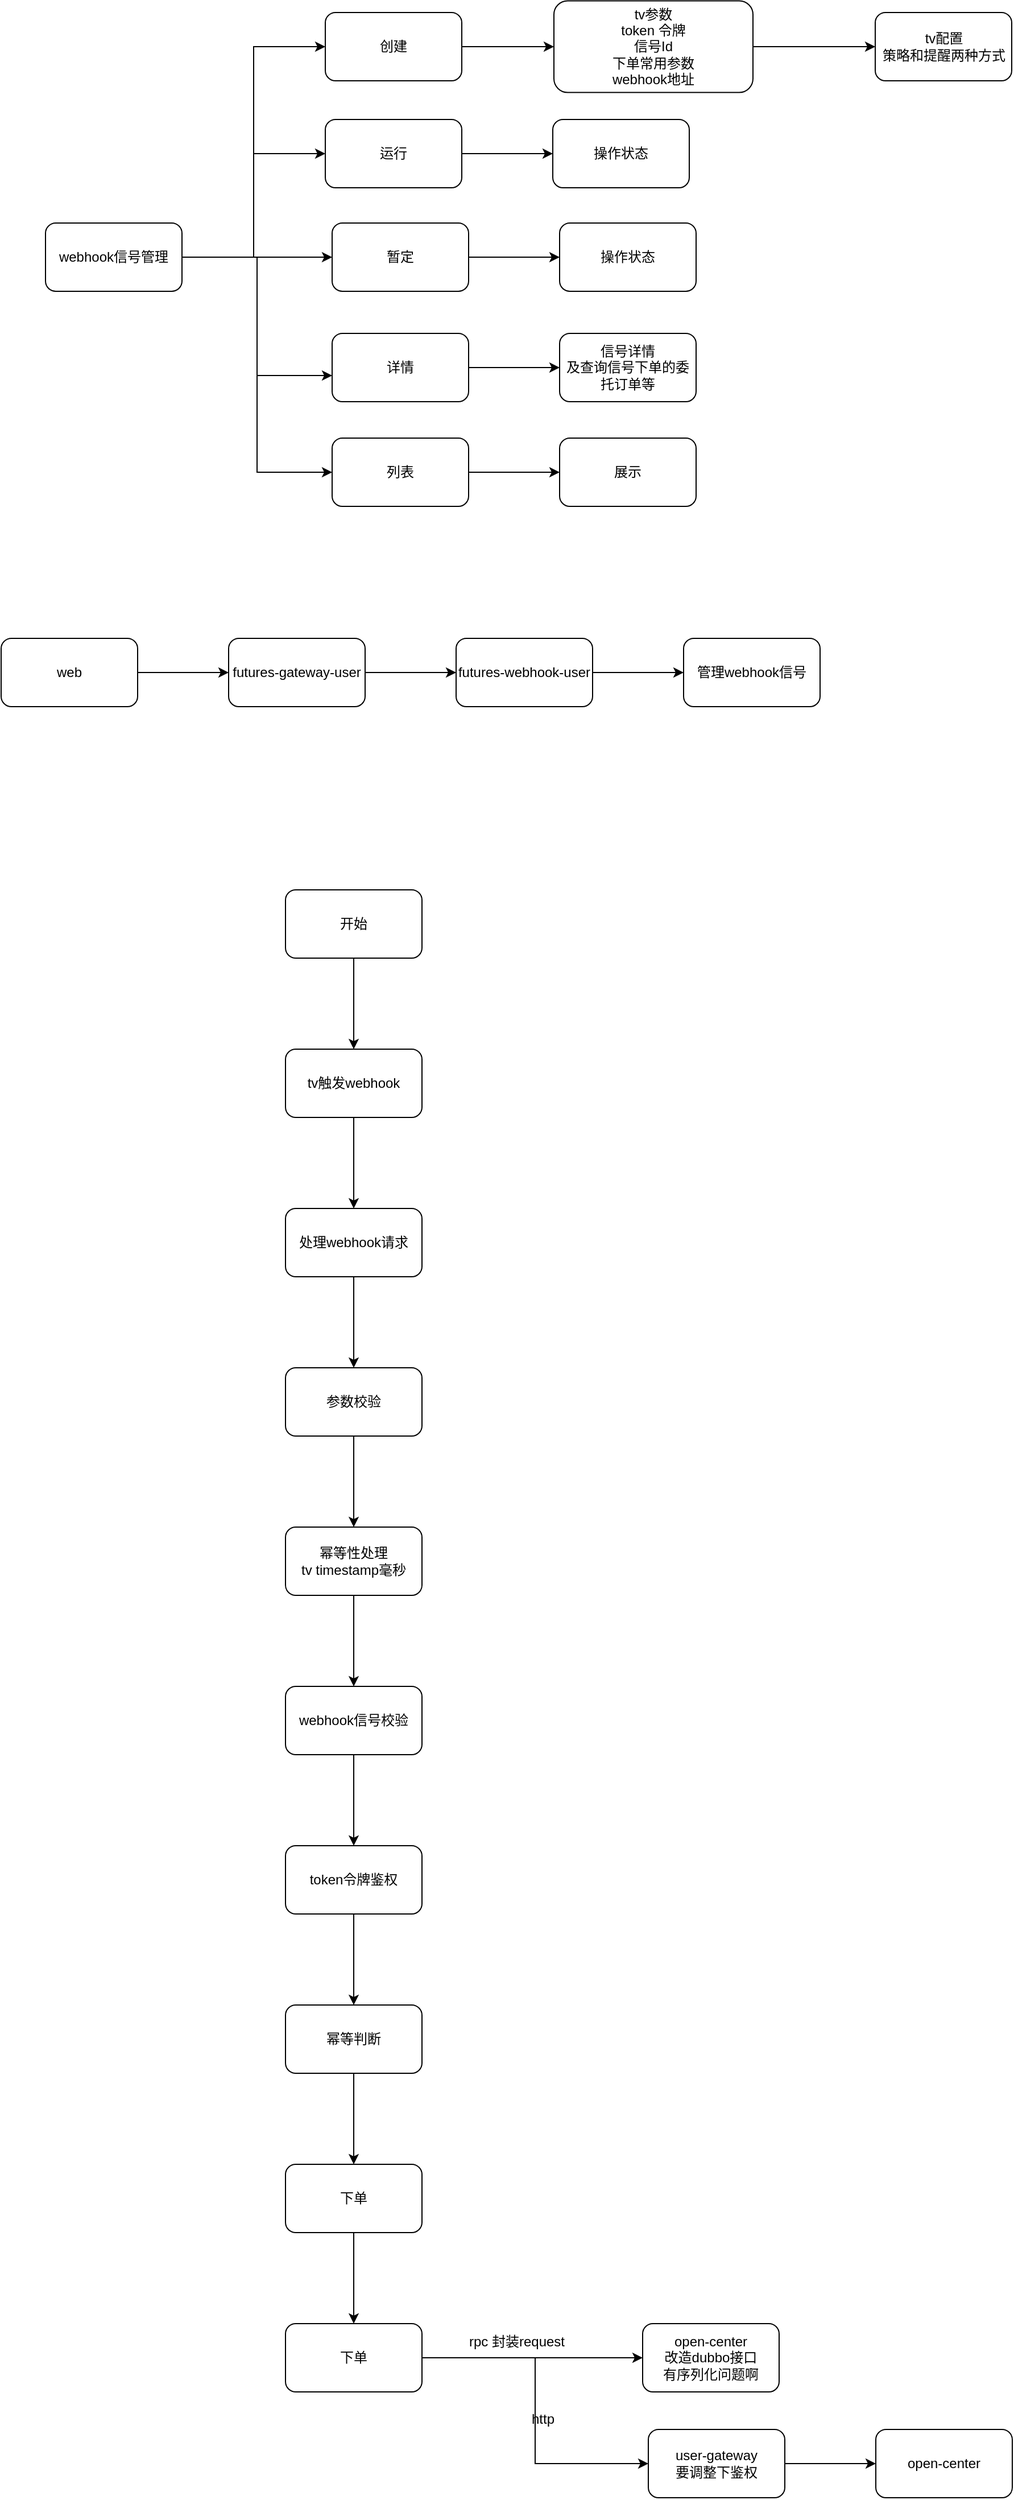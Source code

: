 <mxfile version="28.2.5" pages="3">
  <diagram name="合约webhook" id="zXa76Hk7P29VrVAosaVa">
    <mxGraphModel dx="946" dy="603" grid="0" gridSize="10" guides="1" tooltips="1" connect="1" arrows="1" fold="1" page="1" pageScale="1" pageWidth="9000" pageHeight="9020" math="0" shadow="0">
      <root>
        <mxCell id="0" />
        <mxCell id="1" parent="0" />
        <mxCell id="matDi5zSS8P4dyu_T_uE-33" style="edgeStyle=orthogonalEdgeStyle;rounded=0;orthogonalLoop=1;jettySize=auto;html=1;entryX=0;entryY=0.5;entryDx=0;entryDy=0;" edge="1" parent="1" source="matDi5zSS8P4dyu_T_uE-21" target="matDi5zSS8P4dyu_T_uE-25">
          <mxGeometry relative="1" as="geometry" />
        </mxCell>
        <mxCell id="matDi5zSS8P4dyu_T_uE-34" style="edgeStyle=orthogonalEdgeStyle;rounded=0;orthogonalLoop=1;jettySize=auto;html=1;entryX=0;entryY=0.5;entryDx=0;entryDy=0;" edge="1" parent="1" source="matDi5zSS8P4dyu_T_uE-21" target="matDi5zSS8P4dyu_T_uE-24">
          <mxGeometry relative="1" as="geometry" />
        </mxCell>
        <mxCell id="matDi5zSS8P4dyu_T_uE-35" style="edgeStyle=orthogonalEdgeStyle;rounded=0;orthogonalLoop=1;jettySize=auto;html=1;" edge="1" parent="1" source="matDi5zSS8P4dyu_T_uE-21" target="matDi5zSS8P4dyu_T_uE-26">
          <mxGeometry relative="1" as="geometry" />
        </mxCell>
        <mxCell id="matDi5zSS8P4dyu_T_uE-37" style="edgeStyle=orthogonalEdgeStyle;rounded=0;orthogonalLoop=1;jettySize=auto;html=1;entryX=0;entryY=0.5;entryDx=0;entryDy=0;" edge="1" parent="1" source="matDi5zSS8P4dyu_T_uE-21" target="matDi5zSS8P4dyu_T_uE-28">
          <mxGeometry relative="1" as="geometry" />
        </mxCell>
        <mxCell id="matDi5zSS8P4dyu_T_uE-21" value="webhook信号管理" style="rounded=1;whiteSpace=wrap;html=1;" vertex="1" parent="1">
          <mxGeometry x="121" y="298" width="120" height="60" as="geometry" />
        </mxCell>
        <mxCell id="matDi5zSS8P4dyu_T_uE-39" value="" style="edgeStyle=orthogonalEdgeStyle;rounded=0;orthogonalLoop=1;jettySize=auto;html=1;" edge="1" parent="1" source="matDi5zSS8P4dyu_T_uE-24" target="matDi5zSS8P4dyu_T_uE-38">
          <mxGeometry relative="1" as="geometry" />
        </mxCell>
        <mxCell id="matDi5zSS8P4dyu_T_uE-24" value="运行" style="rounded=1;whiteSpace=wrap;html=1;" vertex="1" parent="1">
          <mxGeometry x="367" y="207" width="120" height="60" as="geometry" />
        </mxCell>
        <mxCell id="matDi5zSS8P4dyu_T_uE-30" value="" style="edgeStyle=orthogonalEdgeStyle;rounded=0;orthogonalLoop=1;jettySize=auto;html=1;" edge="1" parent="1" source="matDi5zSS8P4dyu_T_uE-25" target="matDi5zSS8P4dyu_T_uE-29">
          <mxGeometry relative="1" as="geometry" />
        </mxCell>
        <mxCell id="matDi5zSS8P4dyu_T_uE-25" value="创建" style="rounded=1;whiteSpace=wrap;html=1;" vertex="1" parent="1">
          <mxGeometry x="367" y="113" width="120" height="60" as="geometry" />
        </mxCell>
        <mxCell id="matDi5zSS8P4dyu_T_uE-41" value="" style="edgeStyle=orthogonalEdgeStyle;rounded=0;orthogonalLoop=1;jettySize=auto;html=1;" edge="1" parent="1" source="matDi5zSS8P4dyu_T_uE-26" target="matDi5zSS8P4dyu_T_uE-40">
          <mxGeometry relative="1" as="geometry" />
        </mxCell>
        <mxCell id="matDi5zSS8P4dyu_T_uE-26" value="暂定" style="rounded=1;whiteSpace=wrap;html=1;" vertex="1" parent="1">
          <mxGeometry x="373" y="298" width="120" height="60" as="geometry" />
        </mxCell>
        <mxCell id="matDi5zSS8P4dyu_T_uE-43" value="" style="edgeStyle=orthogonalEdgeStyle;rounded=0;orthogonalLoop=1;jettySize=auto;html=1;" edge="1" parent="1" source="matDi5zSS8P4dyu_T_uE-27" target="matDi5zSS8P4dyu_T_uE-42">
          <mxGeometry relative="1" as="geometry" />
        </mxCell>
        <mxCell id="matDi5zSS8P4dyu_T_uE-27" value="详情" style="rounded=1;whiteSpace=wrap;html=1;" vertex="1" parent="1">
          <mxGeometry x="373" y="395" width="120" height="60" as="geometry" />
        </mxCell>
        <mxCell id="matDi5zSS8P4dyu_T_uE-45" value="" style="edgeStyle=orthogonalEdgeStyle;rounded=0;orthogonalLoop=1;jettySize=auto;html=1;" edge="1" parent="1" source="matDi5zSS8P4dyu_T_uE-28" target="matDi5zSS8P4dyu_T_uE-44">
          <mxGeometry relative="1" as="geometry" />
        </mxCell>
        <mxCell id="matDi5zSS8P4dyu_T_uE-28" value="列表" style="rounded=1;whiteSpace=wrap;html=1;" vertex="1" parent="1">
          <mxGeometry x="373" y="487" width="120" height="60" as="geometry" />
        </mxCell>
        <mxCell id="matDi5zSS8P4dyu_T_uE-32" value="" style="edgeStyle=orthogonalEdgeStyle;rounded=0;orthogonalLoop=1;jettySize=auto;html=1;" edge="1" parent="1" source="matDi5zSS8P4dyu_T_uE-29" target="matDi5zSS8P4dyu_T_uE-31">
          <mxGeometry relative="1" as="geometry" />
        </mxCell>
        <mxCell id="matDi5zSS8P4dyu_T_uE-29" value="tv参数&lt;div&gt;token 令牌&lt;/div&gt;&lt;div&gt;信号Id&lt;/div&gt;&lt;div&gt;下单常用参数&lt;/div&gt;&lt;div&gt;webhook地址&lt;/div&gt;" style="whiteSpace=wrap;html=1;rounded=1;" vertex="1" parent="1">
          <mxGeometry x="568" y="102.75" width="175" height="80.5" as="geometry" />
        </mxCell>
        <mxCell id="matDi5zSS8P4dyu_T_uE-31" value="tv配置&lt;div&gt;策略和提醒两种方式&lt;/div&gt;" style="whiteSpace=wrap;html=1;rounded=1;" vertex="1" parent="1">
          <mxGeometry x="850.5" y="113" width="120" height="60" as="geometry" />
        </mxCell>
        <mxCell id="matDi5zSS8P4dyu_T_uE-36" style="edgeStyle=orthogonalEdgeStyle;rounded=0;orthogonalLoop=1;jettySize=auto;html=1;entryX=0;entryY=0.617;entryDx=0;entryDy=0;entryPerimeter=0;" edge="1" parent="1" source="matDi5zSS8P4dyu_T_uE-21" target="matDi5zSS8P4dyu_T_uE-27">
          <mxGeometry relative="1" as="geometry" />
        </mxCell>
        <mxCell id="matDi5zSS8P4dyu_T_uE-38" value="操作状态" style="whiteSpace=wrap;html=1;rounded=1;" vertex="1" parent="1">
          <mxGeometry x="567" y="207" width="120" height="60" as="geometry" />
        </mxCell>
        <mxCell id="matDi5zSS8P4dyu_T_uE-40" value="操作状态" style="whiteSpace=wrap;html=1;rounded=1;" vertex="1" parent="1">
          <mxGeometry x="573" y="298" width="120" height="60" as="geometry" />
        </mxCell>
        <mxCell id="matDi5zSS8P4dyu_T_uE-42" value="信号详情&lt;div&gt;及查询信号下单的委托订单等&lt;/div&gt;" style="whiteSpace=wrap;html=1;rounded=1;" vertex="1" parent="1">
          <mxGeometry x="573" y="395" width="120" height="60" as="geometry" />
        </mxCell>
        <mxCell id="matDi5zSS8P4dyu_T_uE-44" value="展示" style="whiteSpace=wrap;html=1;rounded=1;" vertex="1" parent="1">
          <mxGeometry x="573" y="487" width="120" height="60" as="geometry" />
        </mxCell>
        <mxCell id="matDi5zSS8P4dyu_T_uE-49" value="" style="edgeStyle=orthogonalEdgeStyle;rounded=0;orthogonalLoop=1;jettySize=auto;html=1;" edge="1" parent="1" source="matDi5zSS8P4dyu_T_uE-47" target="matDi5zSS8P4dyu_T_uE-48">
          <mxGeometry relative="1" as="geometry" />
        </mxCell>
        <mxCell id="matDi5zSS8P4dyu_T_uE-47" value="开始" style="rounded=1;whiteSpace=wrap;html=1;" vertex="1" parent="1">
          <mxGeometry x="332" y="884" width="120" height="60" as="geometry" />
        </mxCell>
        <mxCell id="matDi5zSS8P4dyu_T_uE-51" value="" style="edgeStyle=orthogonalEdgeStyle;rounded=0;orthogonalLoop=1;jettySize=auto;html=1;" edge="1" parent="1" source="matDi5zSS8P4dyu_T_uE-48" target="matDi5zSS8P4dyu_T_uE-50">
          <mxGeometry relative="1" as="geometry" />
        </mxCell>
        <mxCell id="matDi5zSS8P4dyu_T_uE-48" value="tv触发webhook" style="whiteSpace=wrap;html=1;rounded=1;" vertex="1" parent="1">
          <mxGeometry x="332" y="1024" width="120" height="60" as="geometry" />
        </mxCell>
        <mxCell id="matDi5zSS8P4dyu_T_uE-53" value="" style="edgeStyle=orthogonalEdgeStyle;rounded=0;orthogonalLoop=1;jettySize=auto;html=1;" edge="1" parent="1" source="matDi5zSS8P4dyu_T_uE-50" target="matDi5zSS8P4dyu_T_uE-52">
          <mxGeometry relative="1" as="geometry" />
        </mxCell>
        <mxCell id="matDi5zSS8P4dyu_T_uE-50" value="处理webhook请求" style="whiteSpace=wrap;html=1;rounded=1;" vertex="1" parent="1">
          <mxGeometry x="332" y="1164" width="120" height="60" as="geometry" />
        </mxCell>
        <mxCell id="matDi5zSS8P4dyu_T_uE-55" value="" style="edgeStyle=orthogonalEdgeStyle;rounded=0;orthogonalLoop=1;jettySize=auto;html=1;" edge="1" parent="1" source="matDi5zSS8P4dyu_T_uE-52" target="matDi5zSS8P4dyu_T_uE-54">
          <mxGeometry relative="1" as="geometry" />
        </mxCell>
        <mxCell id="matDi5zSS8P4dyu_T_uE-52" value="参数校验" style="whiteSpace=wrap;html=1;rounded=1;" vertex="1" parent="1">
          <mxGeometry x="332" y="1304" width="120" height="60" as="geometry" />
        </mxCell>
        <mxCell id="matDi5zSS8P4dyu_T_uE-57" value="" style="edgeStyle=orthogonalEdgeStyle;rounded=0;orthogonalLoop=1;jettySize=auto;html=1;" edge="1" parent="1" source="matDi5zSS8P4dyu_T_uE-54" target="matDi5zSS8P4dyu_T_uE-56">
          <mxGeometry relative="1" as="geometry" />
        </mxCell>
        <mxCell id="matDi5zSS8P4dyu_T_uE-54" value="幂等性处理&lt;div&gt;tv timestamp毫秒&lt;/div&gt;" style="whiteSpace=wrap;html=1;rounded=1;" vertex="1" parent="1">
          <mxGeometry x="332" y="1444" width="120" height="60" as="geometry" />
        </mxCell>
        <mxCell id="matDi5zSS8P4dyu_T_uE-59" value="" style="edgeStyle=orthogonalEdgeStyle;rounded=0;orthogonalLoop=1;jettySize=auto;html=1;" edge="1" parent="1" source="matDi5zSS8P4dyu_T_uE-56" target="matDi5zSS8P4dyu_T_uE-58">
          <mxGeometry relative="1" as="geometry" />
        </mxCell>
        <mxCell id="matDi5zSS8P4dyu_T_uE-56" value="webhook信号校验" style="whiteSpace=wrap;html=1;rounded=1;" vertex="1" parent="1">
          <mxGeometry x="332" y="1584" width="120" height="60" as="geometry" />
        </mxCell>
        <mxCell id="matDi5zSS8P4dyu_T_uE-73" value="" style="edgeStyle=orthogonalEdgeStyle;rounded=0;orthogonalLoop=1;jettySize=auto;html=1;" edge="1" parent="1" source="matDi5zSS8P4dyu_T_uE-58" target="matDi5zSS8P4dyu_T_uE-72">
          <mxGeometry relative="1" as="geometry" />
        </mxCell>
        <mxCell id="matDi5zSS8P4dyu_T_uE-58" value="token令牌鉴权" style="whiteSpace=wrap;html=1;rounded=1;" vertex="1" parent="1">
          <mxGeometry x="332" y="1724" width="120" height="60" as="geometry" />
        </mxCell>
        <mxCell id="matDi5zSS8P4dyu_T_uE-63" value="" style="edgeStyle=orthogonalEdgeStyle;rounded=0;orthogonalLoop=1;jettySize=auto;html=1;" edge="1" parent="1" source="matDi5zSS8P4dyu_T_uE-61" target="matDi5zSS8P4dyu_T_uE-62">
          <mxGeometry relative="1" as="geometry" />
        </mxCell>
        <mxCell id="matDi5zSS8P4dyu_T_uE-61" value="web" style="rounded=1;whiteSpace=wrap;html=1;" vertex="1" parent="1">
          <mxGeometry x="82" y="663" width="120" height="60" as="geometry" />
        </mxCell>
        <mxCell id="matDi5zSS8P4dyu_T_uE-65" value="" style="edgeStyle=orthogonalEdgeStyle;rounded=0;orthogonalLoop=1;jettySize=auto;html=1;" edge="1" parent="1" source="matDi5zSS8P4dyu_T_uE-62" target="matDi5zSS8P4dyu_T_uE-64">
          <mxGeometry relative="1" as="geometry" />
        </mxCell>
        <mxCell id="matDi5zSS8P4dyu_T_uE-62" value="futures-gateway-user" style="whiteSpace=wrap;html=1;rounded=1;" vertex="1" parent="1">
          <mxGeometry x="282" y="663" width="120" height="60" as="geometry" />
        </mxCell>
        <mxCell id="matDi5zSS8P4dyu_T_uE-67" value="" style="edgeStyle=orthogonalEdgeStyle;rounded=0;orthogonalLoop=1;jettySize=auto;html=1;" edge="1" parent="1" source="matDi5zSS8P4dyu_T_uE-64" target="matDi5zSS8P4dyu_T_uE-66">
          <mxGeometry relative="1" as="geometry" />
        </mxCell>
        <mxCell id="matDi5zSS8P4dyu_T_uE-64" value="futures-webhook-user" style="whiteSpace=wrap;html=1;rounded=1;" vertex="1" parent="1">
          <mxGeometry x="482" y="663" width="120" height="60" as="geometry" />
        </mxCell>
        <mxCell id="matDi5zSS8P4dyu_T_uE-66" value="管理webhook信号" style="whiteSpace=wrap;html=1;rounded=1;" vertex="1" parent="1">
          <mxGeometry x="682" y="663" width="120" height="60" as="geometry" />
        </mxCell>
        <mxCell id="matDi5zSS8P4dyu_T_uE-77" value="" style="edgeStyle=orthogonalEdgeStyle;rounded=0;orthogonalLoop=1;jettySize=auto;html=1;" edge="1" parent="1" source="matDi5zSS8P4dyu_T_uE-72" target="matDi5zSS8P4dyu_T_uE-76">
          <mxGeometry relative="1" as="geometry" />
        </mxCell>
        <mxCell id="matDi5zSS8P4dyu_T_uE-72" value="幂等判断" style="whiteSpace=wrap;html=1;rounded=1;" vertex="1" parent="1">
          <mxGeometry x="332" y="1864" width="120" height="60" as="geometry" />
        </mxCell>
        <mxCell id="matDi5zSS8P4dyu_T_uE-89" value="" style="edgeStyle=orthogonalEdgeStyle;rounded=0;orthogonalLoop=1;jettySize=auto;html=1;" edge="1" parent="1" source="matDi5zSS8P4dyu_T_uE-76" target="matDi5zSS8P4dyu_T_uE-88">
          <mxGeometry relative="1" as="geometry" />
        </mxCell>
        <mxCell id="matDi5zSS8P4dyu_T_uE-76" value="下单" style="whiteSpace=wrap;html=1;rounded=1;" vertex="1" parent="1">
          <mxGeometry x="332" y="2004" width="120" height="60" as="geometry" />
        </mxCell>
        <mxCell id="matDi5zSS8P4dyu_T_uE-91" value="" style="edgeStyle=orthogonalEdgeStyle;rounded=0;orthogonalLoop=1;jettySize=auto;html=1;" edge="1" parent="1" source="matDi5zSS8P4dyu_T_uE-88" target="matDi5zSS8P4dyu_T_uE-90">
          <mxGeometry relative="1" as="geometry" />
        </mxCell>
        <mxCell id="matDi5zSS8P4dyu_T_uE-97" style="edgeStyle=orthogonalEdgeStyle;rounded=0;orthogonalLoop=1;jettySize=auto;html=1;entryX=0;entryY=0.5;entryDx=0;entryDy=0;" edge="1" parent="1" source="matDi5zSS8P4dyu_T_uE-88" target="matDi5zSS8P4dyu_T_uE-96">
          <mxGeometry relative="1" as="geometry" />
        </mxCell>
        <mxCell id="matDi5zSS8P4dyu_T_uE-88" value="下单" style="whiteSpace=wrap;html=1;rounded=1;" vertex="1" parent="1">
          <mxGeometry x="332" y="2144" width="120" height="60" as="geometry" />
        </mxCell>
        <mxCell id="matDi5zSS8P4dyu_T_uE-90" value="open-center&lt;div&gt;改造dubbo接口&lt;/div&gt;&lt;div&gt;有序列化问题啊&lt;/div&gt;" style="whiteSpace=wrap;html=1;rounded=1;" vertex="1" parent="1">
          <mxGeometry x="646" y="2144" width="120" height="60" as="geometry" />
        </mxCell>
        <mxCell id="matDi5zSS8P4dyu_T_uE-92" value="rpc 封装request" style="text;html=1;align=center;verticalAlign=middle;resizable=0;points=[];autosize=1;strokeColor=none;fillColor=none;" vertex="1" parent="1">
          <mxGeometry x="484" y="2147" width="102" height="26" as="geometry" />
        </mxCell>
        <mxCell id="matDi5zSS8P4dyu_T_uE-100" value="" style="edgeStyle=orthogonalEdgeStyle;rounded=0;orthogonalLoop=1;jettySize=auto;html=1;" edge="1" parent="1" source="matDi5zSS8P4dyu_T_uE-96" target="matDi5zSS8P4dyu_T_uE-99">
          <mxGeometry relative="1" as="geometry" />
        </mxCell>
        <mxCell id="matDi5zSS8P4dyu_T_uE-96" value="user-gateway&lt;div&gt;要调整下鉴权&lt;/div&gt;" style="rounded=1;whiteSpace=wrap;html=1;" vertex="1" parent="1">
          <mxGeometry x="651" y="2237" width="120" height="60" as="geometry" />
        </mxCell>
        <mxCell id="matDi5zSS8P4dyu_T_uE-98" value="http" style="text;html=1;align=center;verticalAlign=middle;resizable=0;points=[];autosize=1;strokeColor=none;fillColor=none;" vertex="1" parent="1">
          <mxGeometry x="539" y="2215" width="38" height="26" as="geometry" />
        </mxCell>
        <mxCell id="matDi5zSS8P4dyu_T_uE-99" value="open-center" style="rounded=1;whiteSpace=wrap;html=1;" vertex="1" parent="1">
          <mxGeometry x="851" y="2237" width="120" height="60" as="geometry" />
        </mxCell>
      </root>
    </mxGraphModel>
  </diagram>
  <diagram id="2x3oaDOvSrr8EWM-gjYH" name="指数价格服务高可用">
    <mxGraphModel dx="946" dy="603" grid="0" gridSize="10" guides="1" tooltips="1" connect="1" arrows="1" fold="1" page="1" pageScale="1" pageWidth="9000" pageHeight="9020" math="0" shadow="0">
      <root>
        <mxCell id="0" />
        <mxCell id="1" parent="0" />
        <mxCell id="PwnPniMK1z7KxZhcgzu3-1" value="指数服务&lt;div&gt;spring job&amp;nbsp;&lt;/div&gt;" style="rounded=1;whiteSpace=wrap;html=1;" vertex="1" parent="1">
          <mxGeometry x="309" y="203" width="120" height="60" as="geometry" />
        </mxCell>
        <mxCell id="PwnPniMK1z7KxZhcgzu3-2" value="指数服务&lt;div&gt;spring job&lt;/div&gt;" style="rounded=1;whiteSpace=wrap;html=1;" vertex="1" parent="1">
          <mxGeometry x="515" y="203" width="120" height="60" as="geometry" />
        </mxCell>
        <mxCell id="PwnPniMK1z7KxZhcgzu3-7" value="" style="edgeStyle=orthogonalEdgeStyle;rounded=0;orthogonalLoop=1;jettySize=auto;html=1;" edge="1" parent="1" source="PwnPniMK1z7KxZhcgzu3-3" target="PwnPniMK1z7KxZhcgzu3-6">
          <mxGeometry relative="1" as="geometry" />
        </mxCell>
        <mxCell id="PwnPniMK1z7KxZhcgzu3-9" value="" style="edgeStyle=orthogonalEdgeStyle;rounded=0;orthogonalLoop=1;jettySize=auto;html=1;" edge="1" parent="1" source="PwnPniMK1z7KxZhcgzu3-3" target="PwnPniMK1z7KxZhcgzu3-8">
          <mxGeometry relative="1" as="geometry" />
        </mxCell>
        <mxCell id="PwnPniMK1z7KxZhcgzu3-3" value="价格缓存" style="rounded=1;whiteSpace=wrap;html=1;" vertex="1" parent="1">
          <mxGeometry x="419" y="357" width="120" height="60" as="geometry" />
        </mxCell>
        <mxCell id="PwnPniMK1z7KxZhcgzu3-5" style="edgeStyle=orthogonalEdgeStyle;rounded=0;orthogonalLoop=1;jettySize=auto;html=1;" edge="1" parent="1" source="PwnPniMK1z7KxZhcgzu3-4">
          <mxGeometry relative="1" as="geometry">
            <mxPoint x="417" y="390" as="targetPoint" />
          </mxGeometry>
        </mxCell>
        <mxCell id="PwnPniMK1z7KxZhcgzu3-4" value="cron-job服务" style="rounded=1;whiteSpace=wrap;html=1;" vertex="1" parent="1">
          <mxGeometry x="77" y="360" width="120" height="60" as="geometry" />
        </mxCell>
        <mxCell id="PwnPniMK1z7KxZhcgzu3-6" value="核心" style="whiteSpace=wrap;html=1;rounded=1;" vertex="1" parent="1">
          <mxGeometry x="689" y="357" width="120" height="60" as="geometry" />
        </mxCell>
        <mxCell id="PwnPniMK1z7KxZhcgzu3-8" value="redis" style="whiteSpace=wrap;html=1;rounded=1;fillColor=#ffe6cc;strokeColor=#d79b00;" vertex="1" parent="1">
          <mxGeometry x="419" y="497" width="120" height="60" as="geometry" />
        </mxCell>
        <mxCell id="PwnPniMK1z7KxZhcgzu3-11" style="edgeStyle=orthogonalEdgeStyle;rounded=0;orthogonalLoop=1;jettySize=auto;html=1;" edge="1" parent="1" source="PwnPniMK1z7KxZhcgzu3-10" target="PwnPniMK1z7KxZhcgzu3-3">
          <mxGeometry relative="1" as="geometry">
            <Array as="points">
              <mxPoint x="479" y="304" />
            </Array>
          </mxGeometry>
        </mxCell>
        <mxCell id="PwnPniMK1z7KxZhcgzu3-10" value="xxljob" style="rounded=1;whiteSpace=wrap;html=1;fillColor=#ffe6cc;strokeColor=#d79b00;" vertex="1" parent="1">
          <mxGeometry x="75" y="274" width="120" height="60" as="geometry" />
        </mxCell>
        <mxCell id="PwnPniMK1z7KxZhcgzu3-12" value="轮训调用指数服务" style="text;html=1;align=center;verticalAlign=middle;resizable=0;points=[];autosize=1;strokeColor=none;fillColor=none;" vertex="1" parent="1">
          <mxGeometry x="239" y="277" width="114" height="26" as="geometry" />
        </mxCell>
        <mxCell id="PwnPniMK1z7KxZhcgzu3-13" value="web" style="rounded=1;whiteSpace=wrap;html=1;" vertex="1" parent="1">
          <mxGeometry x="289" y="20" width="364" height="60" as="geometry" />
        </mxCell>
        <mxCell id="PwnPniMK1z7KxZhcgzu3-14" value="" style="shape=singleArrow;direction=south;whiteSpace=wrap;html=1;" vertex="1" parent="1">
          <mxGeometry x="448" y="98" width="50" height="70" as="geometry" />
        </mxCell>
        <mxCell id="PwnPniMK1z7KxZhcgzu3-16" style="edgeStyle=orthogonalEdgeStyle;rounded=0;orthogonalLoop=1;jettySize=auto;html=1;entryX=0.5;entryY=0;entryDx=0;entryDy=0;" edge="1" parent="1" source="PwnPniMK1z7KxZhcgzu3-15" target="PwnPniMK1z7KxZhcgzu3-2">
          <mxGeometry relative="1" as="geometry" />
        </mxCell>
        <mxCell id="PwnPniMK1z7KxZhcgzu3-15" value="twalk" style="rounded=1;whiteSpace=wrap;html=1;" vertex="1" parent="1">
          <mxGeometry x="795" y="108" width="120" height="60" as="geometry" />
        </mxCell>
        <mxCell id="PwnPniMK1z7KxZhcgzu3-17" value="更新交易对配置" style="text;html=1;align=center;verticalAlign=middle;resizable=0;points=[];autosize=1;strokeColor=none;fillColor=none;" vertex="1" parent="1">
          <mxGeometry x="615" y="109" width="102" height="26" as="geometry" />
        </mxCell>
        <mxCell id="PwnPniMK1z7KxZhcgzu3-18" value="替换成mq 每个实例都要消费" style="text;html=1;align=center;verticalAlign=middle;resizable=0;points=[];autosize=1;strokeColor=#d79b00;fillColor=#ffe6cc;" vertex="1" parent="1">
          <mxGeometry x="598" y="141" width="170" height="26" as="geometry" />
        </mxCell>
        <mxCell id="PwnPniMK1z7KxZhcgzu3-19" value="http" style="text;html=1;align=center;verticalAlign=middle;resizable=0;points=[];autosize=1;strokeColor=none;fillColor=none;" vertex="1" parent="1">
          <mxGeometry x="266" y="366" width="38" height="26" as="geometry" />
        </mxCell>
        <mxCell id="PwnPniMK1z7KxZhcgzu3-20" value="高可用" style="text;html=1;align=center;verticalAlign=middle;resizable=0;points=[];autosize=1;strokeColor=none;fillColor=none;" vertex="1" parent="1">
          <mxGeometry x="91" y="245" width="54" height="26" as="geometry" />
        </mxCell>
        <mxCell id="PwnPniMK1z7KxZhcgzu3-21" value="走网关" style="text;html=1;align=center;verticalAlign=middle;resizable=0;points=[];autosize=1;strokeColor=none;fillColor=none;" vertex="1" parent="1">
          <mxGeometry x="416" y="108" width="54" height="26" as="geometry" />
        </mxCell>
        <mxCell id="PwnPniMK1z7KxZhcgzu3-23" value="旧服务&lt;div&gt;服务内job&amp;nbsp;&lt;/div&gt;&lt;div&gt;计算价格缓存&lt;/div&gt;" style="text;html=1;align=center;verticalAlign=middle;resizable=0;points=[];autosize=1;strokeColor=none;fillColor=none;" vertex="1" parent="1">
          <mxGeometry x="178" y="116" width="90" height="55" as="geometry" />
        </mxCell>
      </root>
    </mxGraphModel>
  </diagram>
  <diagram id="ptaCUhgvKhnaOs0-Mfmh" name="强平流程改造优化">
    <mxGraphModel dx="946" dy="603" grid="0" gridSize="10" guides="1" tooltips="1" connect="1" arrows="1" fold="1" page="1" pageScale="1" pageWidth="9000" pageHeight="9020" math="0" shadow="0">
      <root>
        <mxCell id="0" />
        <mxCell id="1" parent="0" />
        <mxCell id="gtrrh--ufYNSX_PqtibU-2" value="&lt;br&gt;&lt;span class=&quot;lark-record-clipboard&quot; data-lark-record-format=&quot;docx/record&quot; data-lark-record-data=&quot;{&amp;quot;isCut&amp;quot;:false,&amp;quot;rootId&amp;quot;:&amp;quot;HMSvdR7uKo4CZAx7XnzlJy2ygfc&amp;quot;,&amp;quot;parentId&amp;quot;:&amp;quot;WfokdY0hQoaWQHxXmShlpS72gOf&amp;quot;,&amp;quot;blockIds&amp;quot;:[550],&amp;quot;recordIds&amp;quot;:[&amp;quot;WfokdY0hQoaWQHxXmShlpS72gOf&amp;quot;],&amp;quot;recordMap&amp;quot;:{&amp;quot;QQDXdDaOpo55uVx8tf5l4fQAgKb&amp;quot;:{&amp;quot;id&amp;quot;:&amp;quot;QQDXdDaOpo55uVx8tf5l4fQAgKb&amp;quot;,&amp;quot;snapshot&amp;quot;:{&amp;quot;comments&amp;quot;:[],&amp;quot;revisions&amp;quot;:[],&amp;quot;locked&amp;quot;:false,&amp;quot;hidden&amp;quot;:false,&amp;quot;author&amp;quot;:&amp;quot;7530093665667088415&amp;quot;,&amp;quot;children&amp;quot;:[&amp;quot;NotAdQVX0omOCMxAAUKltfGXgWd&amp;quot;],&amp;quot;type&amp;quot;:&amp;quot;table_cell&amp;quot;,&amp;quot;parent_id&amp;quot;:&amp;quot;WfokdY0hQoaWQHxXmShlpS72gOf&amp;quot;}},&amp;quot;NotAdQVX0omOCMxAAUKltfGXgWd&amp;quot;:{&amp;quot;id&amp;quot;:&amp;quot;NotAdQVX0omOCMxAAUKltfGXgWd&amp;quot;,&amp;quot;snapshot&amp;quot;:{&amp;quot;comments&amp;quot;:[],&amp;quot;revisions&amp;quot;:[],&amp;quot;locked&amp;quot;:false,&amp;quot;align&amp;quot;:&amp;quot;&amp;quot;,&amp;quot;type&amp;quot;:&amp;quot;text&amp;quot;,&amp;quot;parent_id&amp;quot;:&amp;quot;QQDXdDaOpo55uVx8tf5l4fQAgKb&amp;quot;,&amp;quot;children&amp;quot;:[],&amp;quot;text&amp;quot;:{&amp;quot;apool&amp;quot;:{&amp;quot;nextNum&amp;quot;:1,&amp;quot;numToAttrib&amp;quot;:{&amp;quot;0&amp;quot;:[&amp;quot;author&amp;quot;,&amp;quot;7530093665667088415&amp;quot;]}},&amp;quot;initialAttributedTexts&amp;quot;:{&amp;quot;attribs&amp;quot;:{&amp;quot;0&amp;quot;:&amp;quot;*0+c&amp;quot;},&amp;quot;text&amp;quot;:{&amp;quot;0&amp;quot;:&amp;quot;禁止用户交易权限（下单）&amp;quot;}}},&amp;quot;folded&amp;quot;:false,&amp;quot;hidden&amp;quot;:false,&amp;quot;author&amp;quot;:&amp;quot;7530093665667088415&amp;quot;}},&amp;quot;WfokdY0hQoaWQHxXmShlpS72gOf&amp;quot;:{&amp;quot;id&amp;quot;:&amp;quot;WfokdY0hQoaWQHxXmShlpS72gOf&amp;quot;,&amp;quot;snapshot&amp;quot;:{&amp;quot;type&amp;quot;:&amp;quot;table&amp;quot;,&amp;quot;parent_id&amp;quot;:&amp;quot;HMSvdR7uKo4CZAx7XnzlJy2ygfc&amp;quot;,&amp;quot;comments&amp;quot;:[],&amp;quot;hidden&amp;quot;:false,&amp;quot;author&amp;quot;:&amp;quot;7530093665667088415&amp;quot;,&amp;quot;cell_set&amp;quot;:{&amp;quot;row445a1e7c-d8ca-47db-b7a8-d561438d13bacold00d6e31-5eb3-452d-87c5-6303d9fe525c&amp;quot;:{&amp;quot;merge_info&amp;quot;:{&amp;quot;row_span&amp;quot;:1,&amp;quot;col_span&amp;quot;:1},&amp;quot;block_id&amp;quot;:&amp;quot;T9eidTimpoCb6cx1HtEl5ifngJb&amp;quot;},&amp;quot;row7a9f5ed6-0e32-48f0-8c96-782218f68736colca4c5f4c-c60d-4452-ac5a-c62c0f7f72d7&amp;quot;:{&amp;quot;merge_info&amp;quot;:{&amp;quot;row_span&amp;quot;:1,&amp;quot;col_span&amp;quot;:1},&amp;quot;block_id&amp;quot;:&amp;quot;FHtFd4Ff4osp5wxZ52Gl6W4Mgoc&amp;quot;},&amp;quot;rowce397cd7-bf9f-4133-8359-005382e066d2colca4c5f4c-c60d-4452-ac5a-c62c0f7f72d7&amp;quot;:{&amp;quot;block_id&amp;quot;:&amp;quot;LIEtdAnDoopphnxtm6ZlFX5KgQc&amp;quot;,&amp;quot;merge_info&amp;quot;:{&amp;quot;col_span&amp;quot;:1,&amp;quot;row_span&amp;quot;:2}},&amp;quot;rowce397cd7-bf9f-4133-8359-005382e066d2cold00d6e31-5eb3-452d-87c5-6303d9fe525c&amp;quot;:{&amp;quot;merge_info&amp;quot;:{&amp;quot;row_span&amp;quot;:1,&amp;quot;col_span&amp;quot;:1},&amp;quot;block_id&amp;quot;:&amp;quot;T4RIdbK1TohkJVxklqjlbcjUg2u&amp;quot;},&amp;quot;row3a979e13-d7b7-410f-8091-5e22a919eb83colca4c5f4c-c60d-4452-ac5a-c62c0f7f72d7&amp;quot;:{&amp;quot;merge_info&amp;quot;:{&amp;quot;row_span&amp;quot;:1,&amp;quot;col_span&amp;quot;:1},&amp;quot;block_id&amp;quot;:&amp;quot;YCD3d54mOol1EExJdzKloFr4gCg&amp;quot;},&amp;quot;row3a979e13-d7b7-410f-8091-5e22a919eb83colf92f1c41-88f1-4638-b2b9-0902f4ab0ac1&amp;quot;:{&amp;quot;block_id&amp;quot;:&amp;quot;MyqRdKttOo4cX7xT0JtlFIt7g4f&amp;quot;,&amp;quot;merge_info&amp;quot;:{&amp;quot;row_span&amp;quot;:1,&amp;quot;col_span&amp;quot;:1}},&amp;quot;rowb844666a-21be-41f7-84ba-4f4b7fab2c40colca4c5f4c-c60d-4452-ac5a-c62c0f7f72d7&amp;quot;:{&amp;quot;merge_info&amp;quot;:{&amp;quot;col_span&amp;quot;:1,&amp;quot;row_span&amp;quot;:1},&amp;quot;block_id&amp;quot;:&amp;quot;KpVgdk1NRowBYlx074ElznWtgQe&amp;quot;},&amp;quot;rowf022c731-9538-4552-ae8f-33e79986d912colca4c5f4c-c60d-4452-ac5a-c62c0f7f72d7&amp;quot;:{&amp;quot;merge_info&amp;quot;:{&amp;quot;row_span&amp;quot;:1,&amp;quot;col_span&amp;quot;:1},&amp;quot;block_id&amp;quot;:&amp;quot;SLXad0BfBoGgy1xGO92lYrHlgNc&amp;quot;},&amp;quot;rowf022c731-9538-4552-ae8f-33e79986d912colf92f1c41-88f1-4638-b2b9-0902f4ab0ac1&amp;quot;:{&amp;quot;merge_info&amp;quot;:{&amp;quot;row_span&amp;quot;:1,&amp;quot;col_span&amp;quot;:1},&amp;quot;block_id&amp;quot;:&amp;quot;HwN4dCchCoLcWgxQEI2lSLbTgEe&amp;quot;},&amp;quot;row36809bf7-2ddd-4641-828f-ed05e5d8f020colca4c5f4c-c60d-4452-ac5a-c62c0f7f72d7&amp;quot;:{&amp;quot;merge_info&amp;quot;:{&amp;quot;row_span&amp;quot;:1,&amp;quot;col_span&amp;quot;:1},&amp;quot;block_id&amp;quot;:&amp;quot;QTLud9LuxoN9eSxIxLml1Ha3g7d&amp;quot;},&amp;quot;row36809bf7-2ddd-4641-828f-ed05e5d8f020colf92f1c41-88f1-4638-b2b9-0902f4ab0ac1&amp;quot;:{&amp;quot;merge_info&amp;quot;:{&amp;quot;row_span&amp;quot;:1,&amp;quot;col_span&amp;quot;:1},&amp;quot;block_id&amp;quot;:&amp;quot;LDD6d0hBjo9OgRxyzA7lsPnogsf&amp;quot;},&amp;quot;row7a9f5ed6-0e32-48f0-8c96-782218f68736cold00d6e31-5eb3-452d-87c5-6303d9fe525c&amp;quot;:{&amp;quot;merge_info&amp;quot;:{&amp;quot;row_span&amp;quot;:1,&amp;quot;col_span&amp;quot;:1},&amp;quot;block_id&amp;quot;:&amp;quot;PLTnduqUdoUxtHxorbLlzq9kgzg&amp;quot;},&amp;quot;rowce397cd7-bf9f-4133-8359-005382e066d2colf92f1c41-88f1-4638-b2b9-0902f4ab0ac1&amp;quot;:{&amp;quot;block_id&amp;quot;:&amp;quot;WRJtdJbg9oNn8pxZXwblQu9KgVc&amp;quot;,&amp;quot;merge_info&amp;quot;:{&amp;quot;row_span&amp;quot;:1,&amp;quot;col_span&amp;quot;:1}},&amp;quot;row7a9f5ed6-0e32-48f0-8c96-782218f68736colf92f1c41-88f1-4638-b2b9-0902f4ab0ac1&amp;quot;:{&amp;quot;merge_info&amp;quot;:{&amp;quot;row_span&amp;quot;:1,&amp;quot;col_span&amp;quot;:1},&amp;quot;block_id&amp;quot;:&amp;quot;QheTdEQTkoXmDrx78QvlwMFfgCh&amp;quot;},&amp;quot;rowb844666a-21be-41f7-84ba-4f4b7fab2c40cold00d6e31-5eb3-452d-87c5-6303d9fe525c&amp;quot;:{&amp;quot;merge_info&amp;quot;:{&amp;quot;row_span&amp;quot;:1,&amp;quot;col_span&amp;quot;:1},&amp;quot;block_id&amp;quot;:&amp;quot;Y9WDd1kiZoZvEyx8vOKllCrfgZ2&amp;quot;},&amp;quot;rowb844666a-21be-41f7-84ba-4f4b7fab2c40colf92f1c41-88f1-4638-b2b9-0902f4ab0ac1&amp;quot;:{&amp;quot;merge_info&amp;quot;:{&amp;quot;row_span&amp;quot;:1,&amp;quot;col_span&amp;quot;:1},&amp;quot;block_id&amp;quot;:&amp;quot;FvtSdrWuOo0P4JxYgezl5p4fgBe&amp;quot;},&amp;quot;rowf022c731-9538-4552-ae8f-33e79986d912cold00d6e31-5eb3-452d-87c5-6303d9fe525c&amp;quot;:{&amp;quot;merge_info&amp;quot;:{&amp;quot;row_span&amp;quot;:1,&amp;quot;col_span&amp;quot;:1},&amp;quot;block_id&amp;quot;:&amp;quot;Bk1FdV9lXolLsuxc112lCaHmgdd&amp;quot;},&amp;quot;row36809bf7-2ddd-4641-828f-ed05e5d8f020cold00d6e31-5eb3-452d-87c5-6303d9fe525c&amp;quot;:{&amp;quot;merge_info&amp;quot;:{&amp;quot;row_span&amp;quot;:1,&amp;quot;col_span&amp;quot;:1},&amp;quot;block_id&amp;quot;:&amp;quot;I0fNdWjieohtz5xZlfaljMGGgeS&amp;quot;},&amp;quot;row3a979e13-d7b7-410f-8091-5e22a919eb83cold00d6e31-5eb3-452d-87c5-6303d9fe525c&amp;quot;:{&amp;quot;merge_info&amp;quot;:{&amp;quot;row_span&amp;quot;:1,&amp;quot;col_span&amp;quot;:1},&amp;quot;block_id&amp;quot;:&amp;quot;CvxQdnNJWoPZJ6xJfs9l6NNFgBh&amp;quot;},&amp;quot;row445a1e7c-d8ca-47db-b7a8-d561438d13bacolca4c5f4c-c60d-4452-ac5a-c62c0f7f72d7&amp;quot;:{&amp;quot;merge_info&amp;quot;:{&amp;quot;row_span&amp;quot;:1,&amp;quot;col_span&amp;quot;:1},&amp;quot;block_id&amp;quot;:&amp;quot;ASF5dGwqtobNPLxBIzXlJP1Lgkb&amp;quot;},&amp;quot;row445a1e7c-d8ca-47db-b7a8-d561438d13bacolf92f1c41-88f1-4638-b2b9-0902f4ab0ac1&amp;quot;:{&amp;quot;merge_info&amp;quot;:{&amp;quot;row_span&amp;quot;:1,&amp;quot;col_span&amp;quot;:1},&amp;quot;block_id&amp;quot;:&amp;quot;DvoodqaXNouKTixPN4MlQCGyg8e&amp;quot;},&amp;quot;row68e17311-c6ea-41a5-becb-240f9dc4b570colf92f1c41-88f1-4638-b2b9-0902f4ab0ac1&amp;quot;:{&amp;quot;block_id&amp;quot;:&amp;quot;QQDXdDaOpo55uVx8tf5l4fQAgKb&amp;quot;,&amp;quot;merge_info&amp;quot;:{&amp;quot;col_span&amp;quot;:1,&amp;quot;row_span&amp;quot;:1}},&amp;quot;row68e17311-c6ea-41a5-becb-240f9dc4b570cold00d6e31-5eb3-452d-87c5-6303d9fe525c&amp;quot;:{&amp;quot;block_id&amp;quot;:&amp;quot;XCQcdMCLoon7MExIzbvlv6FSgiy&amp;quot;,&amp;quot;merge_info&amp;quot;:{&amp;quot;col_span&amp;quot;:1,&amp;quot;row_span&amp;quot;:1}},&amp;quot;row68e17311-c6ea-41a5-becb-240f9dc4b570colca4c5f4c-c60d-4452-ac5a-c62c0f7f72d7&amp;quot;:{&amp;quot;block_id&amp;quot;:&amp;quot;UGHTdI8Hjo5vyyxb8lhl7MdXgmh&amp;quot;,&amp;quot;merge_info&amp;quot;:{&amp;quot;col_span&amp;quot;:1,&amp;quot;row_span&amp;quot;:1}}},&amp;quot;revisions&amp;quot;:[],&amp;quot;locked&amp;quot;:false,&amp;quot;columns_id&amp;quot;:[&amp;quot;colf92f1c41-88f1-4638-b2b9-0902f4ab0ac1&amp;quot;],&amp;quot;rows_id&amp;quot;:[&amp;quot;row68e17311-c6ea-41a5-becb-240f9dc4b570&amp;quot;],&amp;quot;column_set&amp;quot;:{&amp;quot;colca4c5f4c-c60d-4452-ac5a-c62c0f7f72d7&amp;quot;:{&amp;quot;column_width&amp;quot;:589},&amp;quot;cold00d6e31-5eb3-452d-87c5-6303d9fe525c&amp;quot;:{&amp;quot;column_width&amp;quot;:128},&amp;quot;colf92f1c41-88f1-4638-b2b9-0902f4ab0ac1&amp;quot;:{&amp;quot;column_width&amp;quot;:190}}}}},&amp;quot;payloadMap&amp;quot;:{&amp;quot;NotAdQVX0omOCMxAAUKltfGXgWd&amp;quot;:{&amp;quot;level&amp;quot;:1}},&amp;quot;extra&amp;quot;:{&amp;quot;channel&amp;quot;:&amp;quot;saas&amp;quot;,&amp;quot;pasteRandomId&amp;quot;:&amp;quot;d0809c34-c778-4dcb-9b97-983a892b9d67&amp;quot;,&amp;quot;mention_page_title&amp;quot;:{},&amp;quot;external_mention_url&amp;quot;:{},&amp;quot;isEqualBlockSelection&amp;quot;:false},&amp;quot;isKeepQuoteContainer&amp;quot;:false,&amp;quot;selection&amp;quot;:[{&amp;quot;id&amp;quot;:550,&amp;quot;type&amp;quot;:&amp;quot;block&amp;quot;,&amp;quot;recordId&amp;quot;:&amp;quot;QQDXdDaOpo55uVx8tf5l4fQAgKb&amp;quot;}],&amp;quot;pasteFlag&amp;quot;:&amp;quot;98b31a6f-6ff8-4022-b6cb-912dfb017b4b&amp;quot;}&quot;&gt;&lt;/span&gt;" style="text;html=1;align=center;verticalAlign=middle;resizable=0;points=[];autosize=1;strokeColor=none;fillColor=none;" vertex="1" parent="1">
          <mxGeometry x="208" y="100" width="18" height="26" as="geometry" />
        </mxCell>
        <mxCell id="gtrrh--ufYNSX_PqtibU-3" value="&lt;div data-docx-has-block-data=&quot;false&quot; data-lark-html-role=&quot;root&quot; data-page-id=&quot;HMSvdR7uKo4CZAx7XnzlJy2ygfc&quot;&gt;&lt;div class=&quot;ace-line ace-line old-record-id-VkiEdb0d8oOoC4xrmKllpFYlgwc&quot;&gt;撤销所有开仓委托单（包括逐仓），及全仓策略单&lt;/div&gt;&lt;/div&gt;&lt;span class=&quot;lark-record-clipboard&quot; data-lark-record-format=&quot;docx/text&quot; data-lark-record-data=&quot;{&amp;quot;rootId&amp;quot;:&amp;quot;HMSvdR7uKo4CZAx7XnzlJy2ygfc&amp;quot;,&amp;quot;text&amp;quot;:{&amp;quot;initialAttributedTexts&amp;quot;:{&amp;quot;text&amp;quot;:{&amp;quot;0&amp;quot;:&amp;quot;撤销所有开仓委托单（包括逐仓），及全仓策略单&amp;quot;},&amp;quot;attribs&amp;quot;:{&amp;quot;0&amp;quot;:&amp;quot;*0+m&amp;quot;}},&amp;quot;apool&amp;quot;:{&amp;quot;numToAttrib&amp;quot;:{&amp;quot;0&amp;quot;:[&amp;quot;author&amp;quot;,&amp;quot;7530093665667088415&amp;quot;]},&amp;quot;nextNum&amp;quot;:1}},&amp;quot;type&amp;quot;:&amp;quot;text&amp;quot;,&amp;quot;referenceRecordMap&amp;quot;:{},&amp;quot;extra&amp;quot;:{&amp;quot;channel&amp;quot;:&amp;quot;saas&amp;quot;,&amp;quot;isEqualBlockSelection&amp;quot;:true,&amp;quot;pasteRandomId&amp;quot;:&amp;quot;c9f482c3-6081-47fd-bd1e-3538e9d29931&amp;quot;,&amp;quot;mention_page_title&amp;quot;:{},&amp;quot;external_mention_url&amp;quot;:{}},&amp;quot;isKeepQuoteContainer&amp;quot;:false,&amp;quot;isFromCode&amp;quot;:false,&amp;quot;selection&amp;quot;:[{&amp;quot;id&amp;quot;:418,&amp;quot;type&amp;quot;:&amp;quot;text&amp;quot;,&amp;quot;selection&amp;quot;:{&amp;quot;start&amp;quot;:0,&amp;quot;end&amp;quot;:22},&amp;quot;recordId&amp;quot;:&amp;quot;VkiEdb0d8oOoC4xrmKllpFYlgwc&amp;quot;}],&amp;quot;payloadMap&amp;quot;:{},&amp;quot;isCut&amp;quot;:false}&quot;&gt;&lt;/span&gt;" style="text;html=1;align=center;verticalAlign=middle;resizable=0;points=[];autosize=1;strokeColor=none;fillColor=none;" vertex="1" parent="1">
          <mxGeometry x="100" y="168" width="276" height="26" as="geometry" />
        </mxCell>
        <mxCell id="gtrrh--ufYNSX_PqtibU-4" value="撤销该逐仓币对所有委托" style="text;html=1;align=center;verticalAlign=middle;resizable=0;points=[];autosize=1;strokeColor=none;fillColor=none;" vertex="1" parent="1">
          <mxGeometry x="142" y="232" width="150" height="26" as="geometry" />
        </mxCell>
        <mxCell id="gtrrh--ufYNSX_PqtibU-5" value="&lt;div data-docx-has-block-data=&quot;false&quot; data-lark-html-role=&quot;root&quot; data-page-id=&quot;HMSvdR7uKo4CZAx7XnzlJy2ygfc&quot;&gt;&lt;div class=&quot;ace-line ace-line old-record-id-P9EVdBAYNocW0sxwhQplWuu0gMf&quot;&gt;全仓双向持仓多空对锁仓位数量，以标记价格平仓&lt;/div&gt;&lt;/div&gt;&lt;span class=&quot;lark-record-clipboard&quot; data-lark-record-format=&quot;docx/text&quot; data-lark-record-data=&quot;{&amp;quot;rootId&amp;quot;:&amp;quot;HMSvdR7uKo4CZAx7XnzlJy2ygfc&amp;quot;,&amp;quot;text&amp;quot;:{&amp;quot;initialAttributedTexts&amp;quot;:{&amp;quot;text&amp;quot;:{&amp;quot;0&amp;quot;:&amp;quot;全仓双向持仓多空对锁仓位数量，以标记价格平仓&amp;quot;},&amp;quot;attribs&amp;quot;:{&amp;quot;0&amp;quot;:&amp;quot;*0+m&amp;quot;}},&amp;quot;apool&amp;quot;:{&amp;quot;numToAttrib&amp;quot;:{&amp;quot;0&amp;quot;:[&amp;quot;author&amp;quot;,&amp;quot;7530093665667088415&amp;quot;]},&amp;quot;nextNum&amp;quot;:1}},&amp;quot;type&amp;quot;:&amp;quot;text&amp;quot;,&amp;quot;referenceRecordMap&amp;quot;:{},&amp;quot;extra&amp;quot;:{&amp;quot;channel&amp;quot;:&amp;quot;saas&amp;quot;,&amp;quot;isEqualBlockSelection&amp;quot;:true,&amp;quot;pasteRandomId&amp;quot;:&amp;quot;d8e0ae58-3282-45da-97aa-da2510c43a7e&amp;quot;,&amp;quot;mention_page_title&amp;quot;:{},&amp;quot;external_mention_url&amp;quot;:{}},&amp;quot;isKeepQuoteContainer&amp;quot;:false,&amp;quot;isFromCode&amp;quot;:false,&amp;quot;selection&amp;quot;:[{&amp;quot;id&amp;quot;:431,&amp;quot;type&amp;quot;:&amp;quot;text&amp;quot;,&amp;quot;selection&amp;quot;:{&amp;quot;start&amp;quot;:0,&amp;quot;end&amp;quot;:22},&amp;quot;recordId&amp;quot;:&amp;quot;P9EVdBAYNocW0sxwhQplWuu0gMf&amp;quot;}],&amp;quot;payloadMap&amp;quot;:{},&amp;quot;isCut&amp;quot;:false}&quot;&gt;&lt;/span&gt;" style="text;html=1;align=center;verticalAlign=middle;resizable=0;points=[];autosize=1;strokeColor=none;fillColor=none;" vertex="1" parent="1">
          <mxGeometry x="94" y="279" width="282" height="26" as="geometry" />
        </mxCell>
        <mxCell id="gtrrh--ufYNSX_PqtibU-6" value="&lt;div data-docx-has-block-data=&quot;false&quot; data-lark-html-role=&quot;root&quot; data-page-id=&quot;HMSvdR7uKo4CZAx7XnzlJy2ygfc&quot;&gt;&lt;div class=&quot;ace-line ace-line old-record-id-Oj1SdZMyUoozxKxqt8plIaSTgbc&quot;&gt;恢复用户交易权限（下单）&lt;/div&gt;&lt;/div&gt;&lt;span class=&quot;lark-record-clipboard&quot; data-lark-record-format=&quot;docx/text&quot; data-lark-record-data=&quot;{&amp;quot;rootId&amp;quot;:&amp;quot;HMSvdR7uKo4CZAx7XnzlJy2ygfc&amp;quot;,&amp;quot;text&amp;quot;:{&amp;quot;initialAttributedTexts&amp;quot;:{&amp;quot;text&amp;quot;:{&amp;quot;0&amp;quot;:&amp;quot;恢复用户交易权限（下单）&amp;quot;},&amp;quot;attribs&amp;quot;:{&amp;quot;0&amp;quot;:&amp;quot;*0+c&amp;quot;}},&amp;quot;apool&amp;quot;:{&amp;quot;numToAttrib&amp;quot;:{&amp;quot;0&amp;quot;:[&amp;quot;author&amp;quot;,&amp;quot;7530093665667088415&amp;quot;]},&amp;quot;nextNum&amp;quot;:1}},&amp;quot;type&amp;quot;:&amp;quot;text&amp;quot;,&amp;quot;referenceRecordMap&amp;quot;:{},&amp;quot;extra&amp;quot;:{&amp;quot;channel&amp;quot;:&amp;quot;saas&amp;quot;,&amp;quot;isEqualBlockSelection&amp;quot;:true,&amp;quot;pasteRandomId&amp;quot;:&amp;quot;3d490b6f-3ba5-4213-bb22-f1b29410e889&amp;quot;,&amp;quot;mention_page_title&amp;quot;:{},&amp;quot;external_mention_url&amp;quot;:{}},&amp;quot;isKeepQuoteContainer&amp;quot;:false,&amp;quot;isFromCode&amp;quot;:false,&amp;quot;selection&amp;quot;:[{&amp;quot;id&amp;quot;:454,&amp;quot;type&amp;quot;:&amp;quot;text&amp;quot;,&amp;quot;selection&amp;quot;:{&amp;quot;start&amp;quot;:0,&amp;quot;end&amp;quot;:12},&amp;quot;recordId&amp;quot;:&amp;quot;Oj1SdZMyUoozxKxqt8plIaSTgbc&amp;quot;}],&amp;quot;payloadMap&amp;quot;:{},&amp;quot;isCut&amp;quot;:false}&quot;&gt;&lt;/span&gt;" style="text;html=1;align=center;verticalAlign=middle;resizable=0;points=[];autosize=1;strokeColor=none;fillColor=none;" vertex="1" parent="1">
          <mxGeometry x="136" y="341" width="162" height="26" as="geometry" />
        </mxCell>
        <mxCell id="gtrrh--ufYNSX_PqtibU-7" value="&lt;span style=&quot;font-size: 13.333px;&quot;&gt;禁止用户交易权限（下单）&lt;/span&gt;" style="text;html=1;align=center;verticalAlign=middle;resizable=0;points=[];autosize=1;strokeColor=none;fillColor=none;" vertex="1" parent="1">
          <mxGeometry x="107" y="113" width="178" height="28" as="geometry" />
        </mxCell>
        <mxCell id="gtrrh--ufYNSX_PqtibU-8" value="" style="rounded=1;whiteSpace=wrap;html=1;opacity=0;gradientColor=none;" vertex="1" parent="1">
          <mxGeometry x="46" y="94" width="424" height="302" as="geometry" />
        </mxCell>
      </root>
    </mxGraphModel>
  </diagram>
</mxfile>
